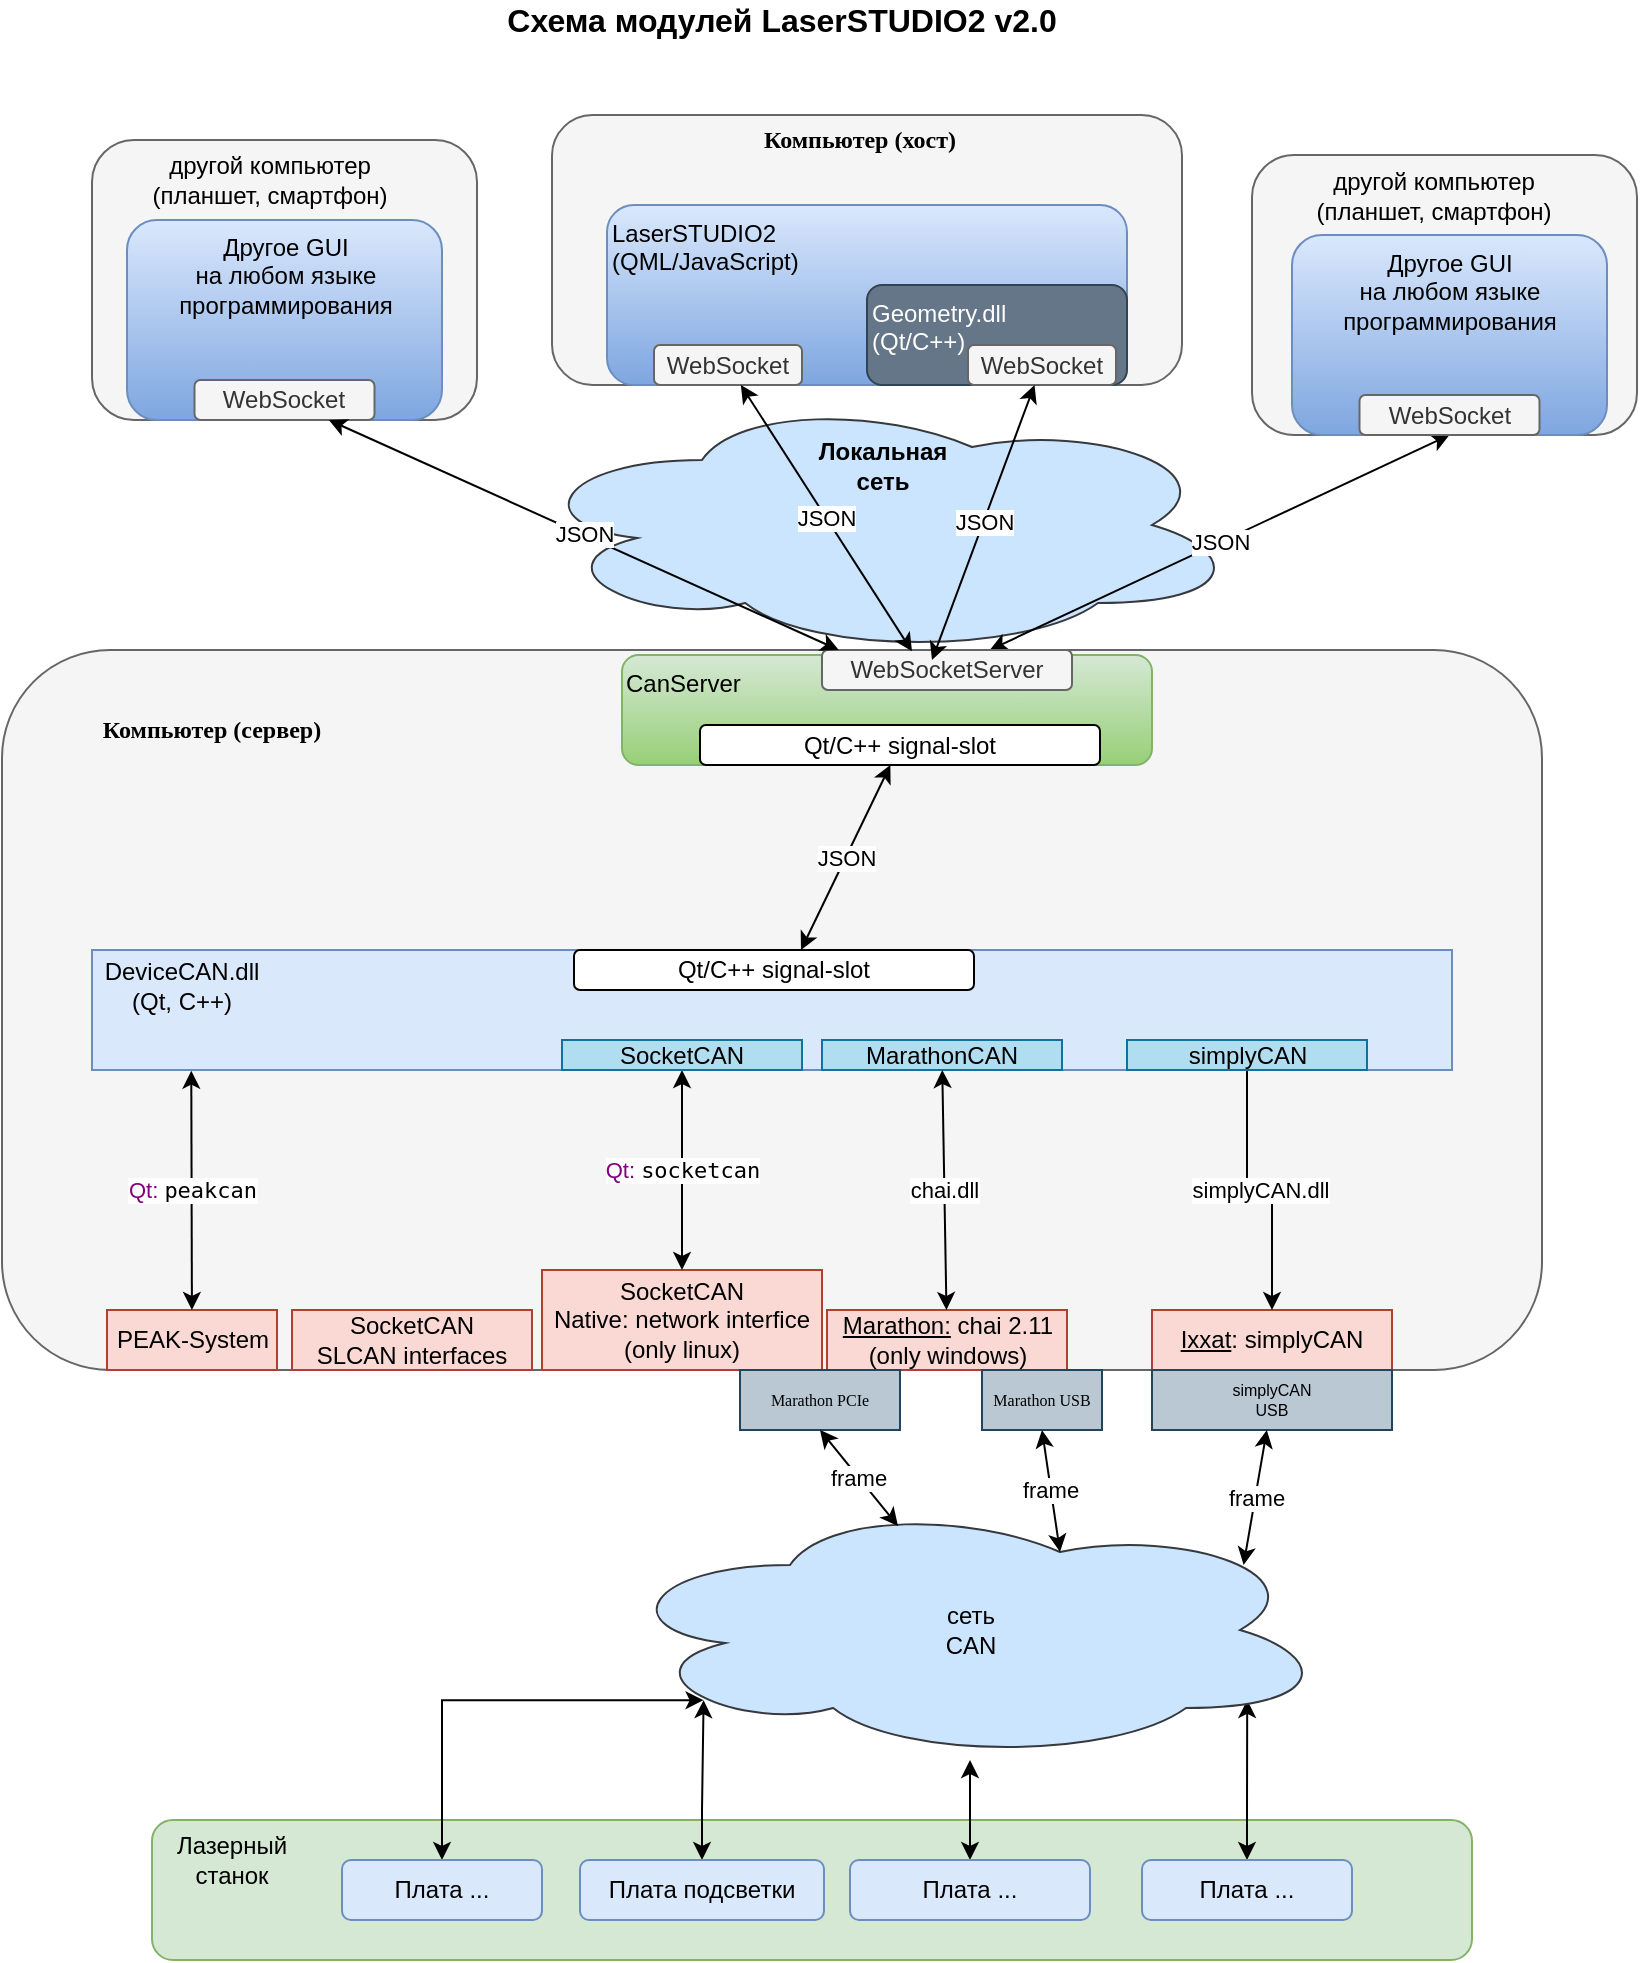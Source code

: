 <mxfile version="15.3.8" type="github">
  <diagram id="FXUG7Rp8BgYKLSqA1spy" name="Page-1">
    <mxGraphModel dx="900" dy="509" grid="1" gridSize="10" guides="1" tooltips="1" connect="1" arrows="1" fold="1" page="1" pageScale="1" pageWidth="850" pageHeight="1100" math="0" shadow="0">
      <root>
        <mxCell id="0" />
        <mxCell id="1" parent="0" />
        <mxCell id="dRSRHBs3QUqfo48hZalt-33" value="" style="rounded=1;whiteSpace=wrap;html=1;fillColor=#f5f5f5;strokeColor=#666666;fontColor=#333333;" vertex="1" parent="1">
          <mxGeometry x="60" y="110" width="192.5" height="140" as="geometry" />
        </mxCell>
        <mxCell id="dRSRHBs3QUqfo48hZalt-19" value="" style="rounded=1;whiteSpace=wrap;html=1;fillColor=#f5f5f5;strokeColor=#666666;fontColor=#333333;" vertex="1" parent="1">
          <mxGeometry x="640" y="117.5" width="192.5" height="140" as="geometry" />
        </mxCell>
        <mxCell id="dRSRHBs3QUqfo48hZalt-9" value="" style="ellipse;shape=cloud;whiteSpace=wrap;html=1;align=center;verticalAlign=top;fillColor=#cce5ff;strokeColor=#36393d;" vertex="1" parent="1">
          <mxGeometry x="275" y="237.5" width="360" height="130" as="geometry" />
        </mxCell>
        <mxCell id="dRSRHBs3QUqfo48hZalt-1" value="" style="rounded=1;whiteSpace=wrap;html=1;fillColor=#f5f5f5;strokeColor=#666666;fontColor=#333333;" vertex="1" parent="1">
          <mxGeometry x="15" y="365" width="770" height="360" as="geometry" />
        </mxCell>
        <mxCell id="GN5iy7HzoKI8bPFCEEdY-2" value="" style="rounded=1;whiteSpace=wrap;html=1;fillColor=#d5e8d4;strokeColor=#82b366;" parent="1" vertex="1">
          <mxGeometry x="90" y="950" width="660" height="70" as="geometry" />
        </mxCell>
        <mxCell id="dRSRHBs3QUqfo48hZalt-16" style="edgeStyle=orthogonalEdgeStyle;rounded=0;orthogonalLoop=1;jettySize=auto;html=1;entryX=0.13;entryY=0.77;entryDx=0;entryDy=0;entryPerimeter=0;startArrow=classic;startFill=1;" edge="1" parent="1" source="GN5iy7HzoKI8bPFCEEdY-3" target="dRSRHBs3QUqfo48hZalt-13">
          <mxGeometry relative="1" as="geometry" />
        </mxCell>
        <mxCell id="GN5iy7HzoKI8bPFCEEdY-3" value="Плата подсветки" style="rounded=1;whiteSpace=wrap;html=1;fillColor=#dae8fc;strokeColor=#6c8ebf;" parent="1" vertex="1">
          <mxGeometry x="304" y="970" width="122" height="30" as="geometry" />
        </mxCell>
        <mxCell id="GN5iy7HzoKI8bPFCEEdY-4" value="Лазерный станок" style="text;html=1;strokeColor=none;fillColor=none;align=center;verticalAlign=middle;whiteSpace=wrap;rounded=0;" parent="1" vertex="1">
          <mxGeometry x="95" y="960" width="70" height="20" as="geometry" />
        </mxCell>
        <mxCell id="dRSRHBs3QUqfo48hZalt-15" style="edgeStyle=orthogonalEdgeStyle;rounded=0;orthogonalLoop=1;jettySize=auto;html=1;entryX=0.13;entryY=0.77;entryDx=0;entryDy=0;entryPerimeter=0;startArrow=classic;startFill=1;" edge="1" parent="1" source="GN5iy7HzoKI8bPFCEEdY-5" target="dRSRHBs3QUqfo48hZalt-13">
          <mxGeometry relative="1" as="geometry">
            <Array as="points">
              <mxPoint x="235" y="890" />
            </Array>
          </mxGeometry>
        </mxCell>
        <mxCell id="GN5iy7HzoKI8bPFCEEdY-5" value="Плата ..." style="rounded=1;whiteSpace=wrap;html=1;fillColor=#dae8fc;strokeColor=#6c8ebf;" parent="1" vertex="1">
          <mxGeometry x="185" y="970" width="100" height="30" as="geometry" />
        </mxCell>
        <mxCell id="dRSRHBs3QUqfo48hZalt-17" style="edgeStyle=orthogonalEdgeStyle;rounded=0;orthogonalLoop=1;jettySize=auto;html=1;startArrow=classic;startFill=1;" edge="1" parent="1" source="GN5iy7HzoKI8bPFCEEdY-6" target="dRSRHBs3QUqfo48hZalt-13">
          <mxGeometry relative="1" as="geometry" />
        </mxCell>
        <mxCell id="GN5iy7HzoKI8bPFCEEdY-6" value="Плата ..." style="rounded=1;whiteSpace=wrap;html=1;fillColor=#dae8fc;strokeColor=#6c8ebf;" parent="1" vertex="1">
          <mxGeometry x="439" y="970" width="120" height="30" as="geometry" />
        </mxCell>
        <mxCell id="dRSRHBs3QUqfo48hZalt-18" style="edgeStyle=orthogonalEdgeStyle;rounded=0;orthogonalLoop=1;jettySize=auto;html=1;entryX=0.885;entryY=0.769;entryDx=0;entryDy=0;entryPerimeter=0;startArrow=classic;startFill=1;" edge="1" parent="1" source="GN5iy7HzoKI8bPFCEEdY-7" target="dRSRHBs3QUqfo48hZalt-13">
          <mxGeometry relative="1" as="geometry" />
        </mxCell>
        <mxCell id="GN5iy7HzoKI8bPFCEEdY-7" value="Плата ..." style="rounded=1;whiteSpace=wrap;html=1;fillColor=#dae8fc;strokeColor=#6c8ebf;" parent="1" vertex="1">
          <mxGeometry x="585" y="970" width="105" height="30" as="geometry" />
        </mxCell>
        <mxCell id="GN5iy7HzoKI8bPFCEEdY-16" value="" style="rounded=1;whiteSpace=wrap;html=1;fillColor=#f5f5f5;strokeColor=#666666;fontColor=#333333;" parent="1" vertex="1">
          <mxGeometry x="290" y="97.5" width="315" height="135" as="geometry" />
        </mxCell>
        <mxCell id="GN5iy7HzoKI8bPFCEEdY-17" value="&lt;font face=&quot;Verdana&quot;&gt;&lt;b&gt;Компьютер (хост)&lt;/b&gt;&lt;/font&gt;" style="text;html=1;strokeColor=none;fillColor=none;align=center;verticalAlign=middle;whiteSpace=wrap;rounded=0;" parent="1" vertex="1">
          <mxGeometry x="364" y="85" width="160" height="50" as="geometry" />
        </mxCell>
        <mxCell id="GN5iy7HzoKI8bPFCEEdY-19" value="&lt;div style=&quot;font-size: 16px&quot;&gt;Схема модулей LaserSTUDIO2 v2.0&lt;/div&gt;" style="text;html=1;strokeColor=none;fillColor=none;align=center;verticalAlign=middle;whiteSpace=wrap;rounded=0;fontStyle=1" parent="1" vertex="1">
          <mxGeometry x="175" y="40" width="460" height="20" as="geometry" />
        </mxCell>
        <mxCell id="GN5iy7HzoKI8bPFCEEdY-21" value="&lt;u&gt;Marathon:&lt;/u&gt; chai 2.11&lt;br&gt;(only windows)" style="rounded=0;whiteSpace=wrap;html=1;fillColor=#fad9d5;strokeColor=#ae4132;" parent="1" vertex="1">
          <mxGeometry x="427.5" y="695" width="120" height="30" as="geometry" />
        </mxCell>
        <mxCell id="GN5iy7HzoKI8bPFCEEdY-22" value="SocketCAN&lt;br&gt;Native: network interfice&lt;br&gt;(only linux)&lt;br&gt;" style="rounded=0;whiteSpace=wrap;html=1;fillColor=#fad9d5;strokeColor=#ae4132;" parent="1" vertex="1">
          <mxGeometry x="285" y="675" width="140" height="50" as="geometry" />
        </mxCell>
        <mxCell id="GN5iy7HzoKI8bPFCEEdY-24" value="&lt;u&gt;Ixxat&lt;/u&gt;: simplyCAN" style="rounded=0;whiteSpace=wrap;html=1;fillColor=#fad9d5;strokeColor=#ae4132;" parent="1" vertex="1">
          <mxGeometry x="590" y="695" width="120" height="30" as="geometry" />
        </mxCell>
        <mxCell id="GN5iy7HzoKI8bPFCEEdY-26" value="SocketCAN&lt;br&gt;SLCAN interfaces" style="rounded=0;whiteSpace=wrap;html=1;fillColor=#fad9d5;strokeColor=#ae4132;" parent="1" vertex="1">
          <mxGeometry x="160" y="695" width="120" height="30" as="geometry" />
        </mxCell>
        <mxCell id="GN5iy7HzoKI8bPFCEEdY-31" value="&lt;p style=&quot;font-size: 8px&quot;&gt;&lt;font style=&quot;font-size: 8px&quot; face=&quot;Verdana&quot;&gt;Marathon USB&lt;/font&gt;&lt;/p&gt;" style="rounded=0;whiteSpace=wrap;html=1;fillColor=#bac8d3;strokeColor=#23445d;" parent="1" vertex="1">
          <mxGeometry x="505" y="725" width="60" height="30" as="geometry" />
        </mxCell>
        <mxCell id="GN5iy7HzoKI8bPFCEEdY-34" value="&lt;p style=&quot;font-size: 8px&quot;&gt;simplyCAN&lt;br&gt;USB&lt;br&gt;&lt;/p&gt;" style="rounded=0;whiteSpace=wrap;html=1;fillColor=#bac8d3;strokeColor=#23445d;" parent="1" vertex="1">
          <mxGeometry x="590" y="725" width="120" height="30" as="geometry" />
        </mxCell>
        <mxCell id="GN5iy7HzoKI8bPFCEEdY-35" value="&lt;p style=&quot;font-size: 8px&quot;&gt;&lt;font style=&quot;font-size: 8px&quot; face=&quot;Verdana&quot;&gt;Marathon PCIe&lt;/font&gt;&lt;/p&gt;" style="rounded=0;whiteSpace=wrap;html=1;fillColor=#bac8d3;strokeColor=#23445d;" parent="1" vertex="1">
          <mxGeometry x="384" y="725" width="80" height="30" as="geometry" />
        </mxCell>
        <mxCell id="GN5iy7HzoKI8bPFCEEdY-37" value="" style="rounded=0;whiteSpace=wrap;html=1;fillColor=#dae8fc;strokeColor=#6c8ebf;" parent="1" vertex="1">
          <mxGeometry x="60" y="515" width="680" height="60" as="geometry" />
        </mxCell>
        <mxCell id="GN5iy7HzoKI8bPFCEEdY-25" value="MarathonCAN" style="rounded=0;whiteSpace=wrap;html=1;fillColor=#b1ddf0;strokeColor=#10739e;" parent="1" vertex="1">
          <mxGeometry x="425" y="560" width="120" height="15" as="geometry" />
        </mxCell>
        <mxCell id="dRSRHBs3QUqfo48hZalt-8" value="simplyCAN.dll" style="edgeStyle=orthogonalEdgeStyle;rounded=0;orthogonalLoop=1;jettySize=auto;html=1;" edge="1" parent="1" source="GN5iy7HzoKI8bPFCEEdY-27" target="GN5iy7HzoKI8bPFCEEdY-24">
          <mxGeometry relative="1" as="geometry" />
        </mxCell>
        <mxCell id="GN5iy7HzoKI8bPFCEEdY-27" value="simplyCAN" style="rounded=0;whiteSpace=wrap;html=1;fillColor=#b1ddf0;strokeColor=#10739e;" parent="1" vertex="1">
          <mxGeometry x="577.5" y="560" width="120" height="15" as="geometry" />
        </mxCell>
        <mxCell id="GN5iy7HzoKI8bPFCEEdY-38" value="DeviceCAN.dll&lt;br&gt;(Qt, C++)" style="text;html=1;strokeColor=none;fillColor=none;align=center;verticalAlign=middle;whiteSpace=wrap;rounded=0;" parent="1" vertex="1">
          <mxGeometry x="60" y="515" width="90" height="35" as="geometry" />
        </mxCell>
        <mxCell id="GN5iy7HzoKI8bPFCEEdY-39" value="&lt;div&gt;&lt;span style=&quot;color: #800080&quot;&gt;Qt: &lt;/span&gt;&lt;code&gt;socketcan&lt;/code&gt;&lt;/div&gt;" style="endArrow=classic;startArrow=classic;html=1;exitX=0.5;exitY=0;exitDx=0;exitDy=0;" parent="1" source="GN5iy7HzoKI8bPFCEEdY-22" target="dRSRHBs3QUqfo48hZalt-7" edge="1">
          <mxGeometry width="50" height="50" relative="1" as="geometry">
            <mxPoint x="314" y="595" as="sourcePoint" />
            <mxPoint x="364" y="545" as="targetPoint" />
          </mxGeometry>
        </mxCell>
        <mxCell id="GN5iy7HzoKI8bPFCEEdY-40" value="PEAK-System" style="rounded=0;whiteSpace=wrap;html=1;fillColor=#fad9d5;strokeColor=#ae4132;" parent="1" vertex="1">
          <mxGeometry x="67.5" y="695" width="85" height="30" as="geometry" />
        </mxCell>
        <mxCell id="GN5iy7HzoKI8bPFCEEdY-41" value="chai.dll" style="endArrow=classic;startArrow=classic;html=1;" parent="1" source="GN5iy7HzoKI8bPFCEEdY-21" target="GN5iy7HzoKI8bPFCEEdY-25" edge="1">
          <mxGeometry width="50" height="50" relative="1" as="geometry">
            <mxPoint x="524" y="600" as="sourcePoint" />
            <mxPoint x="384" y="585" as="targetPoint" />
          </mxGeometry>
        </mxCell>
        <mxCell id="GN5iy7HzoKI8bPFCEEdY-45" value="&lt;div&gt;&lt;span style=&quot;color: #800080&quot;&gt;Qt: &lt;/span&gt;&lt;code&gt;peakcan&lt;/code&gt;&lt;code&gt;&lt;/code&gt;&lt;/div&gt;" style="endArrow=classic;startArrow=classic;html=1;entryX=0.073;entryY=1.006;entryDx=0;entryDy=0;entryPerimeter=0;" parent="1" source="GN5iy7HzoKI8bPFCEEdY-40" target="GN5iy7HzoKI8bPFCEEdY-37" edge="1">
          <mxGeometry width="50" height="50" relative="1" as="geometry">
            <mxPoint x="164" y="554.64" as="sourcePoint" />
            <mxPoint x="98.04" y="515" as="targetPoint" />
          </mxGeometry>
        </mxCell>
        <mxCell id="GN5iy7HzoKI8bPFCEEdY-47" value="LaserSTUDIO2&lt;br&gt;(QML/JavaScript)" style="rounded=1;whiteSpace=wrap;html=1;fillColor=#dae8fc;gradientColor=#7ea6e0;strokeColor=#6c8ebf;verticalAlign=top;align=left;" parent="1" vertex="1">
          <mxGeometry x="317.5" y="142.5" width="260" height="90" as="geometry" />
        </mxCell>
        <mxCell id="GN5iy7HzoKI8bPFCEEdY-55" value="Другое GUI &lt;br&gt;на любом языке программирования" style="rounded=1;whiteSpace=wrap;html=1;fillColor=#dae8fc;gradientColor=#7ea6e0;strokeColor=#6c8ebf;verticalAlign=top;" parent="1" vertex="1">
          <mxGeometry x="660" y="157.5" width="157.5" height="100" as="geometry" />
        </mxCell>
        <mxCell id="GN5iy7HzoKI8bPFCEEdY-56" value="WebSocket" style="rounded=1;whiteSpace=wrap;html=1;fillColor=#f5f5f5;strokeColor=#666666;fontColor=#333333;" parent="1" vertex="1">
          <mxGeometry x="341" y="212.5" width="74" height="20" as="geometry" />
        </mxCell>
        <mxCell id="GN5iy7HzoKI8bPFCEEdY-60" value="CanServer" style="rounded=1;whiteSpace=wrap;html=1;fillColor=#d5e8d4;strokeColor=#82b366;gradientColor=#97d077;align=left;horizontal=1;verticalAlign=top;" parent="1" vertex="1">
          <mxGeometry x="325" y="367.5" width="265" height="55" as="geometry" />
        </mxCell>
        <mxCell id="GN5iy7HzoKI8bPFCEEdY-61" value="JSON" style="endArrow=classic;startArrow=classic;html=1;" parent="1" source="GN5iy7HzoKI8bPFCEEdY-37" target="GN5iy7HzoKI8bPFCEEdY-58" edge="1">
          <mxGeometry width="50" height="50" relative="1" as="geometry">
            <mxPoint x="419" y="115" as="sourcePoint" />
            <mxPoint x="506.5" y="475" as="targetPoint" />
          </mxGeometry>
        </mxCell>
        <mxCell id="GN5iy7HzoKI8bPFCEEdY-62" value="JSON" style="endArrow=classic;startArrow=classic;html=1;entryX=0.5;entryY=1;entryDx=0;entryDy=0;" parent="1" target="GN5iy7HzoKI8bPFCEEdY-55" edge="1" source="dRSRHBs3QUqfo48hZalt-4">
          <mxGeometry width="50" height="50" relative="1" as="geometry">
            <mxPoint x="700" y="440" as="sourcePoint" />
            <mxPoint x="678.8" y="249.66" as="targetPoint" />
          </mxGeometry>
        </mxCell>
        <mxCell id="dRSRHBs3QUqfo48hZalt-2" value="&lt;font face=&quot;Verdana&quot;&gt;&lt;b&gt;Компьютер (сервер)&lt;/b&gt;&lt;/font&gt;" style="text;html=1;strokeColor=none;fillColor=none;align=center;verticalAlign=middle;whiteSpace=wrap;rounded=0;" vertex="1" parent="1">
          <mxGeometry x="40" y="380" width="160" height="50" as="geometry" />
        </mxCell>
        <mxCell id="dRSRHBs3QUqfo48hZalt-4" value="WebSocketServer" style="rounded=1;whiteSpace=wrap;html=1;fillColor=#f5f5f5;strokeColor=#666666;fontColor=#333333;" vertex="1" parent="1">
          <mxGeometry x="425" y="365" width="125" height="20" as="geometry" />
        </mxCell>
        <mxCell id="dRSRHBs3QUqfo48hZalt-5" value="WebSocket" style="rounded=1;whiteSpace=wrap;html=1;fillColor=#f5f5f5;strokeColor=#666666;fontColor=#333333;" vertex="1" parent="1">
          <mxGeometry x="693.75" y="237.5" width="90" height="20" as="geometry" />
        </mxCell>
        <mxCell id="GN5iy7HzoKI8bPFCEEdY-58" value="Qt/С++ signal-slot" style="rounded=1;whiteSpace=wrap;html=1;" parent="1" vertex="1">
          <mxGeometry x="364" y="402.5" width="200" height="20" as="geometry" />
        </mxCell>
        <mxCell id="GN5iy7HzoKI8bPFCEEdY-53" value="JSON" style="endArrow=classic;startArrow=classic;html=1;exitX=0.36;exitY=0.033;exitDx=0;exitDy=0;exitPerimeter=0;" parent="1" source="dRSRHBs3QUqfo48hZalt-4" target="GN5iy7HzoKI8bPFCEEdY-56" edge="1">
          <mxGeometry width="50" height="50" relative="1" as="geometry">
            <mxPoint x="470" y="395" as="sourcePoint" />
            <mxPoint x="270" y="320" as="targetPoint" />
          </mxGeometry>
        </mxCell>
        <mxCell id="dRSRHBs3QUqfo48hZalt-6" value="Qt/С++ signal-slot" style="rounded=1;whiteSpace=wrap;html=1;" vertex="1" parent="1">
          <mxGeometry x="301" y="515" width="200" height="20" as="geometry" />
        </mxCell>
        <mxCell id="dRSRHBs3QUqfo48hZalt-7" value="SocketCAN" style="rounded=0;whiteSpace=wrap;html=1;fillColor=#b1ddf0;strokeColor=#10739e;" vertex="1" parent="1">
          <mxGeometry x="295" y="560" width="120" height="15" as="geometry" />
        </mxCell>
        <mxCell id="dRSRHBs3QUqfo48hZalt-11" value="Локальная сеть" style="text;html=1;strokeColor=none;fillColor=none;align=center;verticalAlign=middle;whiteSpace=wrap;rounded=0;fontStyle=1" vertex="1" parent="1">
          <mxGeometry x="419.5" y="257.5" width="71" height="30" as="geometry" />
        </mxCell>
        <mxCell id="dRSRHBs3QUqfo48hZalt-13" value="" style="ellipse;shape=cloud;whiteSpace=wrap;html=1;align=center;verticalAlign=top;fillColor=#cce5ff;strokeColor=#36393d;" vertex="1" parent="1">
          <mxGeometry x="319" y="790" width="360" height="130" as="geometry" />
        </mxCell>
        <mxCell id="GN5iy7HzoKI8bPFCEEdY-43" value="frame" style="endArrow=classic;startArrow=classic;html=1;entryX=0.5;entryY=1;entryDx=0;entryDy=0;exitX=0.4;exitY=0.1;exitDx=0;exitDy=0;exitPerimeter=0;" parent="1" source="dRSRHBs3QUqfo48hZalt-13" target="GN5iy7HzoKI8bPFCEEdY-35" edge="1">
          <mxGeometry width="50" height="50" relative="1" as="geometry">
            <mxPoint x="390" y="830" as="sourcePoint" />
            <mxPoint x="390" y="510" as="targetPoint" />
          </mxGeometry>
        </mxCell>
        <mxCell id="GN5iy7HzoKI8bPFCEEdY-44" value="frame" style="endArrow=classic;startArrow=classic;html=1;entryX=0.5;entryY=1;entryDx=0;entryDy=0;exitX=0.625;exitY=0.2;exitDx=0;exitDy=0;exitPerimeter=0;" parent="1" source="dRSRHBs3QUqfo48hZalt-13" target="GN5iy7HzoKI8bPFCEEdY-31" edge="1">
          <mxGeometry width="50" height="50" relative="1" as="geometry">
            <mxPoint x="439.382" y="590.33" as="sourcePoint" />
            <mxPoint x="470" y="500" as="targetPoint" />
          </mxGeometry>
        </mxCell>
        <mxCell id="GN5iy7HzoKI8bPFCEEdY-66" value="frame" style="endArrow=classic;startArrow=classic;html=1;exitX=0.88;exitY=0.25;exitDx=0;exitDy=0;exitPerimeter=0;" parent="1" source="dRSRHBs3QUqfo48hZalt-13" edge="1" target="GN5iy7HzoKI8bPFCEEdY-34">
          <mxGeometry width="50" height="50" relative="1" as="geometry">
            <mxPoint x="455.364" y="680.99" as="sourcePoint" />
            <mxPoint x="700" y="560" as="targetPoint" />
          </mxGeometry>
        </mxCell>
        <mxCell id="dRSRHBs3QUqfo48hZalt-14" value="&lt;div&gt;сеть&lt;/div&gt;&lt;div&gt;CAN&lt;/div&gt;" style="text;html=1;strokeColor=none;fillColor=none;align=center;verticalAlign=middle;whiteSpace=wrap;rounded=0;" vertex="1" parent="1">
          <mxGeometry x="463.5" y="840" width="71" height="30" as="geometry" />
        </mxCell>
        <mxCell id="dRSRHBs3QUqfo48hZalt-20" value="другой компьютер (планшет, смартфон)" style="text;html=1;strokeColor=none;fillColor=none;align=center;verticalAlign=middle;whiteSpace=wrap;rounded=0;" vertex="1" parent="1">
          <mxGeometry x="651.25" y="112.5" width="160" height="50" as="geometry" />
        </mxCell>
        <mxCell id="dRSRHBs3QUqfo48hZalt-22" value="Geometry.dll&lt;br&gt;(Qt/C++)" style="rounded=1;whiteSpace=wrap;html=1;fillColor=#647687;strokeColor=#314354;verticalAlign=top;align=left;fontColor=#ffffff;" vertex="1" parent="1">
          <mxGeometry x="447.5" y="182.5" width="130" height="50" as="geometry" />
        </mxCell>
        <mxCell id="dRSRHBs3QUqfo48hZalt-23" value="WebSocket" style="rounded=1;whiteSpace=wrap;html=1;fillColor=#f5f5f5;strokeColor=#666666;fontColor=#333333;" vertex="1" parent="1">
          <mxGeometry x="498" y="212.5" width="74" height="20" as="geometry" />
        </mxCell>
        <mxCell id="dRSRHBs3QUqfo48hZalt-24" value="JSON" style="endArrow=classic;startArrow=classic;html=1;" edge="1" parent="1" target="dRSRHBs3QUqfo48hZalt-23">
          <mxGeometry width="50" height="50" relative="1" as="geometry">
            <mxPoint x="480" y="370" as="sourcePoint" />
            <mxPoint x="337.504" y="240" as="targetPoint" />
          </mxGeometry>
        </mxCell>
        <mxCell id="dRSRHBs3QUqfo48hZalt-30" value="Другое GUI &lt;br&gt;на любом языке программирования" style="rounded=1;whiteSpace=wrap;html=1;fillColor=#dae8fc;gradientColor=#7ea6e0;strokeColor=#6c8ebf;verticalAlign=top;" vertex="1" parent="1">
          <mxGeometry x="77.5" y="150" width="157.5" height="100" as="geometry" />
        </mxCell>
        <mxCell id="dRSRHBs3QUqfo48hZalt-31" value="WebSocket" style="rounded=1;whiteSpace=wrap;html=1;fillColor=#f5f5f5;strokeColor=#666666;fontColor=#333333;" vertex="1" parent="1">
          <mxGeometry x="111.25" y="230" width="90" height="20" as="geometry" />
        </mxCell>
        <mxCell id="dRSRHBs3QUqfo48hZalt-32" value="другой компьютер (планшет, смартфон)" style="text;html=1;strokeColor=none;fillColor=none;align=center;verticalAlign=middle;whiteSpace=wrap;rounded=0;" vertex="1" parent="1">
          <mxGeometry x="68.75" y="105" width="160" height="50" as="geometry" />
        </mxCell>
        <mxCell id="dRSRHBs3QUqfo48hZalt-34" value="JSON" style="endArrow=classic;startArrow=classic;html=1;exitX=0.067;exitY=0;exitDx=0;exitDy=0;exitPerimeter=0;" edge="1" parent="1" source="dRSRHBs3QUqfo48hZalt-4" target="dRSRHBs3QUqfo48hZalt-31">
          <mxGeometry width="50" height="50" relative="1" as="geometry">
            <mxPoint x="518.883" y="375" as="sourcePoint" />
            <mxPoint x="748.75" y="267.5" as="targetPoint" />
          </mxGeometry>
        </mxCell>
      </root>
    </mxGraphModel>
  </diagram>
</mxfile>
